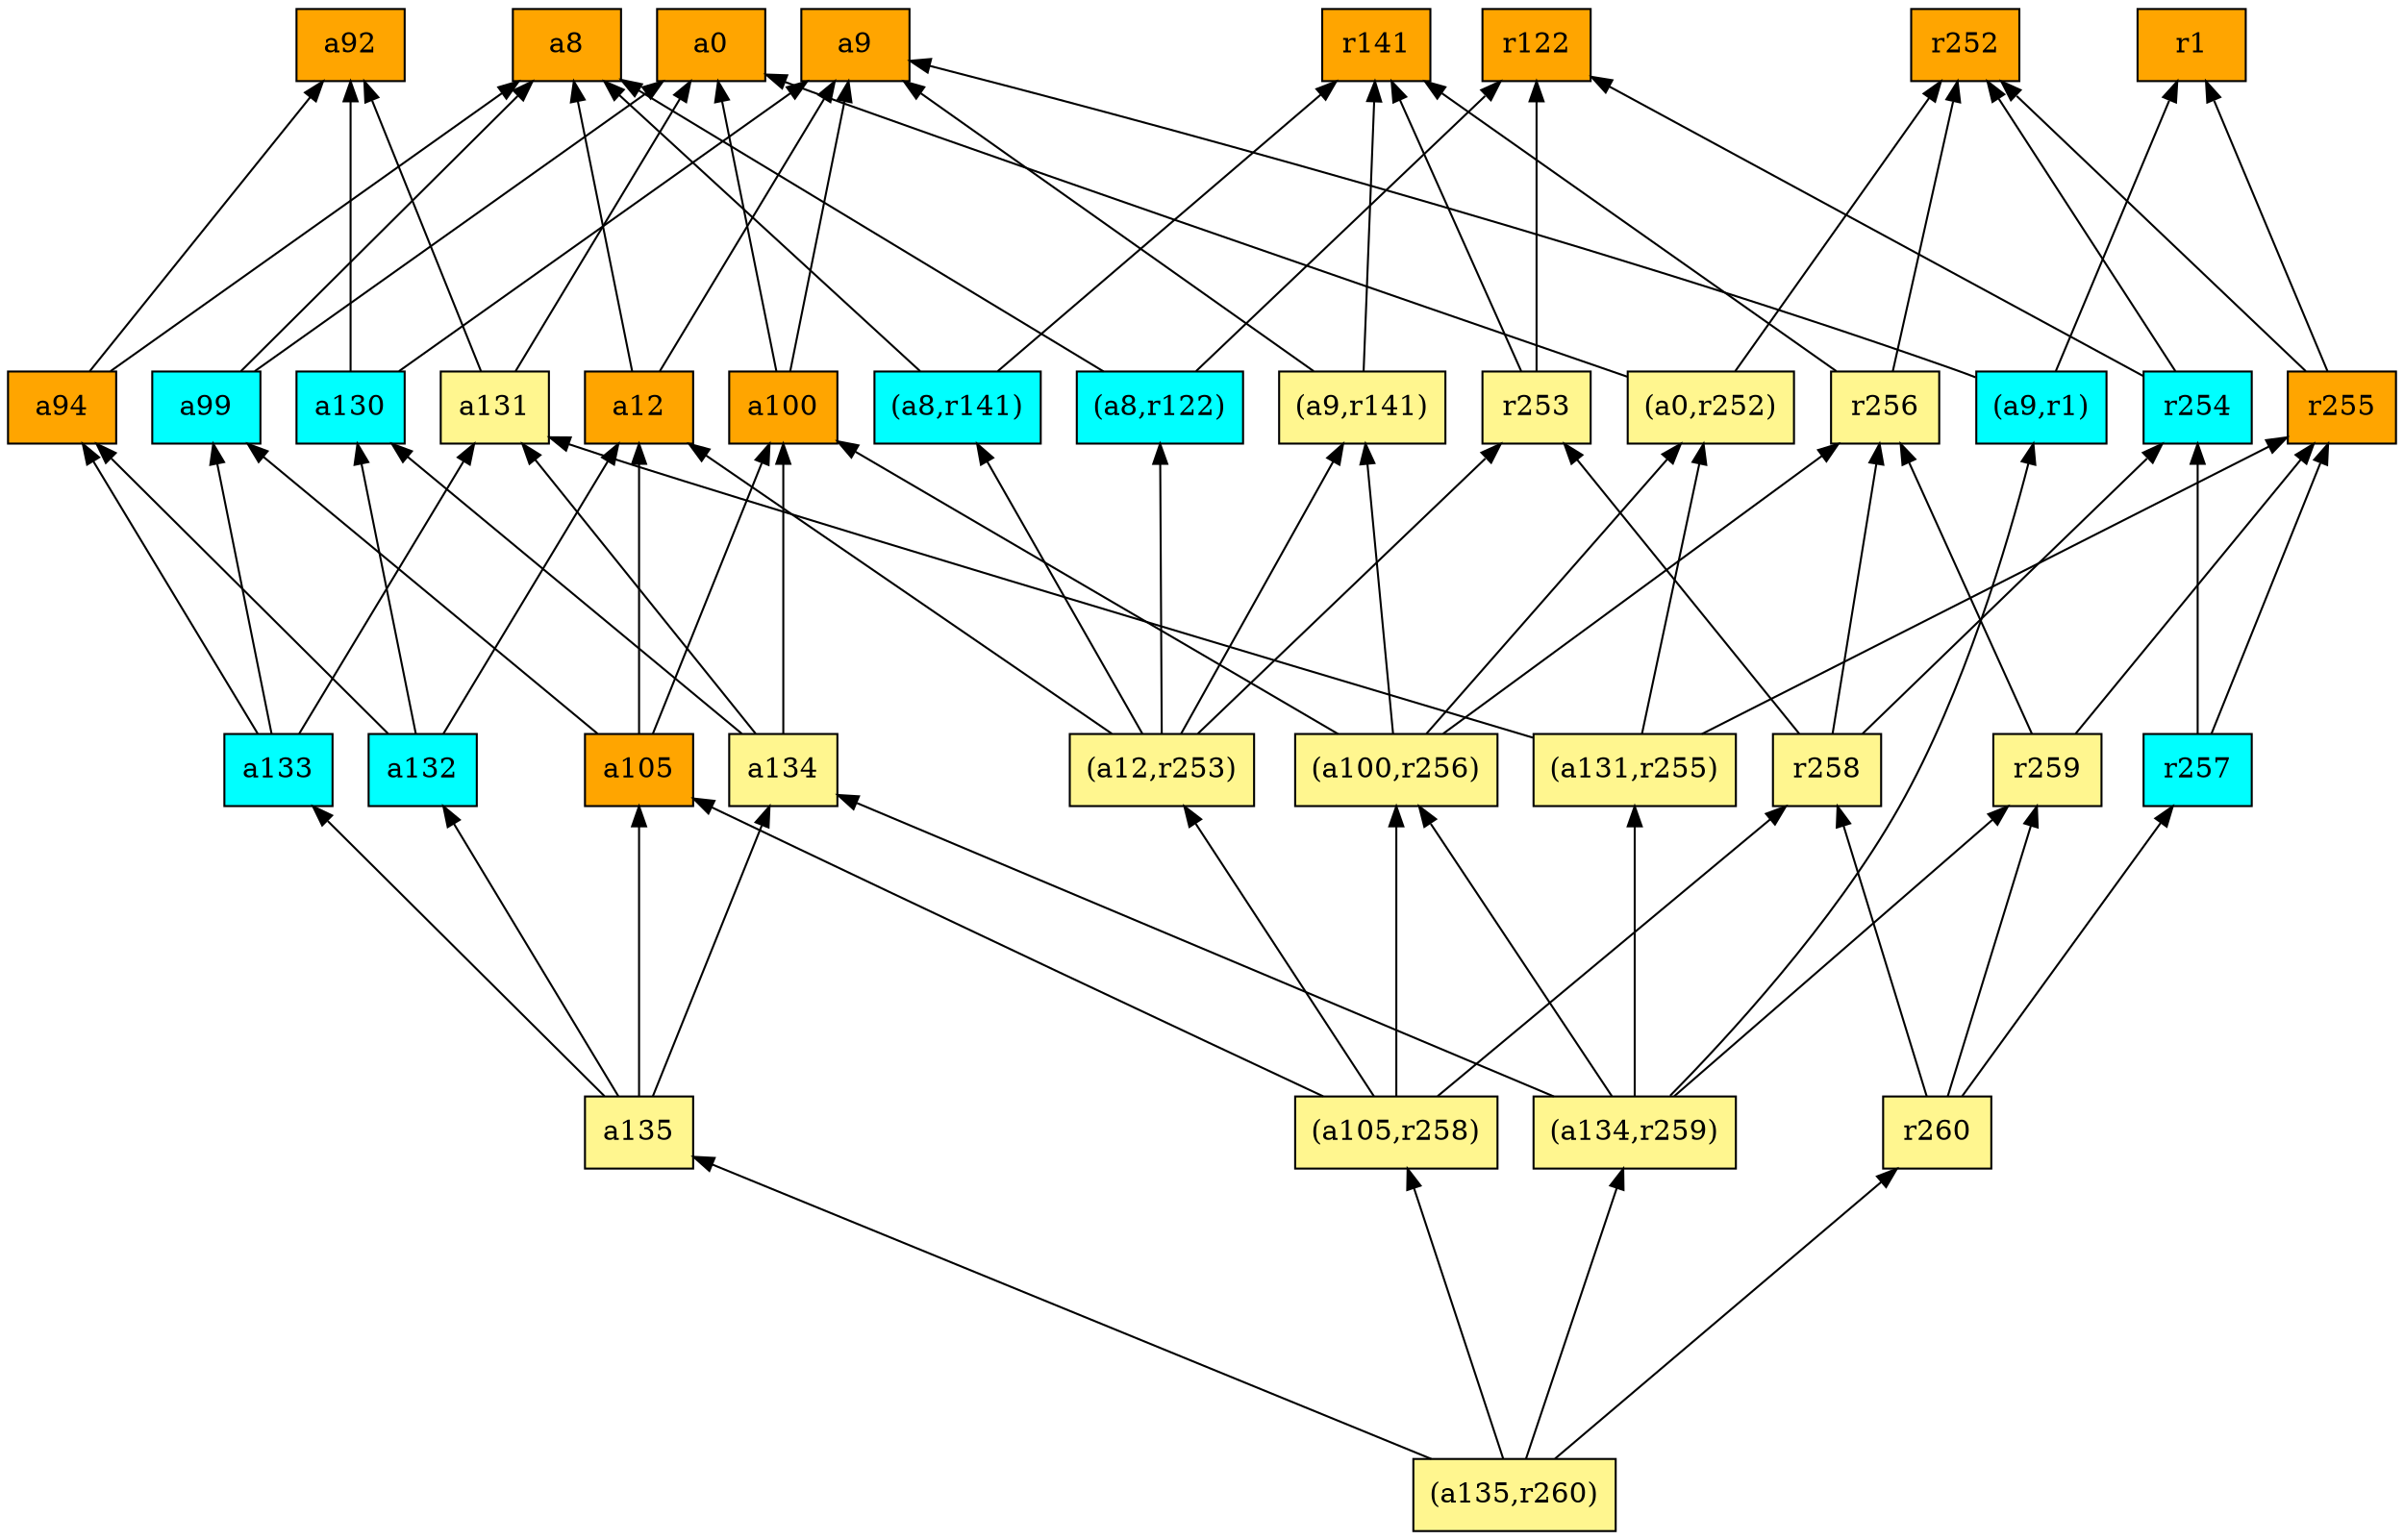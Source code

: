 digraph G {
rankdir=BT;ranksep="2.0";
"a92" [shape=record,fillcolor=orange,style=filled,label="{a92}"];
"r255" [shape=record,fillcolor=orange,style=filled,label="{r255}"];
"r141" [shape=record,fillcolor=orange,style=filled,label="{r141}"];
"a8" [shape=record,fillcolor=orange,style=filled,label="{a8}"];
"r254" [shape=record,fillcolor=cyan,style=filled,label="{r254}"];
"(a135,r260)" [shape=record,fillcolor=khaki1,style=filled,label="{(a135,r260)}"];
"(a12,r253)" [shape=record,fillcolor=khaki1,style=filled,label="{(a12,r253)}"];
"r257" [shape=record,fillcolor=cyan,style=filled,label="{r257}"];
"a134" [shape=record,fillcolor=khaki1,style=filled,label="{a134}"];
"(a0,r252)" [shape=record,fillcolor=khaki1,style=filled,label="{(a0,r252)}"];
"a135" [shape=record,fillcolor=khaki1,style=filled,label="{a135}"];
"r259" [shape=record,fillcolor=khaki1,style=filled,label="{r259}"];
"(a105,r258)" [shape=record,fillcolor=khaki1,style=filled,label="{(a105,r258)}"];
"a132" [shape=record,fillcolor=cyan,style=filled,label="{a132}"];
"(a134,r259)" [shape=record,fillcolor=khaki1,style=filled,label="{(a134,r259)}"];
"a131" [shape=record,fillcolor=khaki1,style=filled,label="{a131}"];
"r253" [shape=record,fillcolor=khaki1,style=filled,label="{r253}"];
"r122" [shape=record,fillcolor=orange,style=filled,label="{r122}"];
"r260" [shape=record,fillcolor=khaki1,style=filled,label="{r260}"];
"a9" [shape=record,fillcolor=orange,style=filled,label="{a9}"];
"(a9,r1)" [shape=record,fillcolor=cyan,style=filled,label="{(a9,r1)}"];
"r258" [shape=record,fillcolor=khaki1,style=filled,label="{r258}"];
"a94" [shape=record,fillcolor=orange,style=filled,label="{a94}"];
"(a8,r122)" [shape=record,fillcolor=cyan,style=filled,label="{(a8,r122)}"];
"a100" [shape=record,fillcolor=orange,style=filled,label="{a100}"];
"r256" [shape=record,fillcolor=khaki1,style=filled,label="{r256}"];
"a130" [shape=record,fillcolor=cyan,style=filled,label="{a130}"];
"a105" [shape=record,fillcolor=orange,style=filled,label="{a105}"];
"a99" [shape=record,fillcolor=cyan,style=filled,label="{a99}"];
"(a8,r141)" [shape=record,fillcolor=cyan,style=filled,label="{(a8,r141)}"];
"a0" [shape=record,fillcolor=orange,style=filled,label="{a0}"];
"(a100,r256)" [shape=record,fillcolor=khaki1,style=filled,label="{(a100,r256)}"];
"a133" [shape=record,fillcolor=cyan,style=filled,label="{a133}"];
"(a9,r141)" [shape=record,fillcolor=khaki1,style=filled,label="{(a9,r141)}"];
"r1" [shape=record,fillcolor=orange,style=filled,label="{r1}"];
"(a131,r255)" [shape=record,fillcolor=khaki1,style=filled,label="{(a131,r255)}"];
"a12" [shape=record,fillcolor=orange,style=filled,label="{a12}"];
"r252" [shape=record,fillcolor=orange,style=filled,label="{r252}"];
"r255" -> "r1"
"r255" -> "r252"
"r254" -> "r122"
"r254" -> "r252"
"(a135,r260)" -> "(a134,r259)"
"(a135,r260)" -> "r260"
"(a135,r260)" -> "a135"
"(a135,r260)" -> "(a105,r258)"
"(a12,r253)" -> "r253"
"(a12,r253)" -> "a12"
"(a12,r253)" -> "(a8,r141)"
"(a12,r253)" -> "(a9,r141)"
"(a12,r253)" -> "(a8,r122)"
"r257" -> "r255"
"r257" -> "r254"
"a134" -> "a100"
"a134" -> "a131"
"a134" -> "a130"
"(a0,r252)" -> "a0"
"(a0,r252)" -> "r252"
"a135" -> "a105"
"a135" -> "a134"
"a135" -> "a133"
"a135" -> "a132"
"r259" -> "r255"
"r259" -> "r256"
"(a105,r258)" -> "a105"
"(a105,r258)" -> "(a12,r253)"
"(a105,r258)" -> "r258"
"(a105,r258)" -> "(a100,r256)"
"a132" -> "a130"
"a132" -> "a94"
"a132" -> "a12"
"(a134,r259)" -> "(a9,r1)"
"(a134,r259)" -> "a134"
"(a134,r259)" -> "(a100,r256)"
"(a134,r259)" -> "r259"
"(a134,r259)" -> "(a131,r255)"
"a131" -> "a92"
"a131" -> "a0"
"r253" -> "r122"
"r253" -> "r141"
"r260" -> "r258"
"r260" -> "r259"
"r260" -> "r257"
"(a9,r1)" -> "r1"
"(a9,r1)" -> "a9"
"r258" -> "r256"
"r258" -> "r253"
"r258" -> "r254"
"a94" -> "a92"
"a94" -> "a8"
"(a8,r122)" -> "r122"
"(a8,r122)" -> "a8"
"a100" -> "a0"
"a100" -> "a9"
"r256" -> "r141"
"r256" -> "r252"
"a130" -> "a92"
"a130" -> "a9"
"a105" -> "a100"
"a105" -> "a99"
"a105" -> "a12"
"a99" -> "a0"
"a99" -> "a8"
"(a8,r141)" -> "r141"
"(a8,r141)" -> "a8"
"(a100,r256)" -> "a100"
"(a100,r256)" -> "(a0,r252)"
"(a100,r256)" -> "r256"
"(a100,r256)" -> "(a9,r141)"
"a133" -> "a131"
"a133" -> "a99"
"a133" -> "a94"
"(a9,r141)" -> "r141"
"(a9,r141)" -> "a9"
"(a131,r255)" -> "(a0,r252)"
"(a131,r255)" -> "r255"
"(a131,r255)" -> "a131"
"a12" -> "a8"
"a12" -> "a9"
}